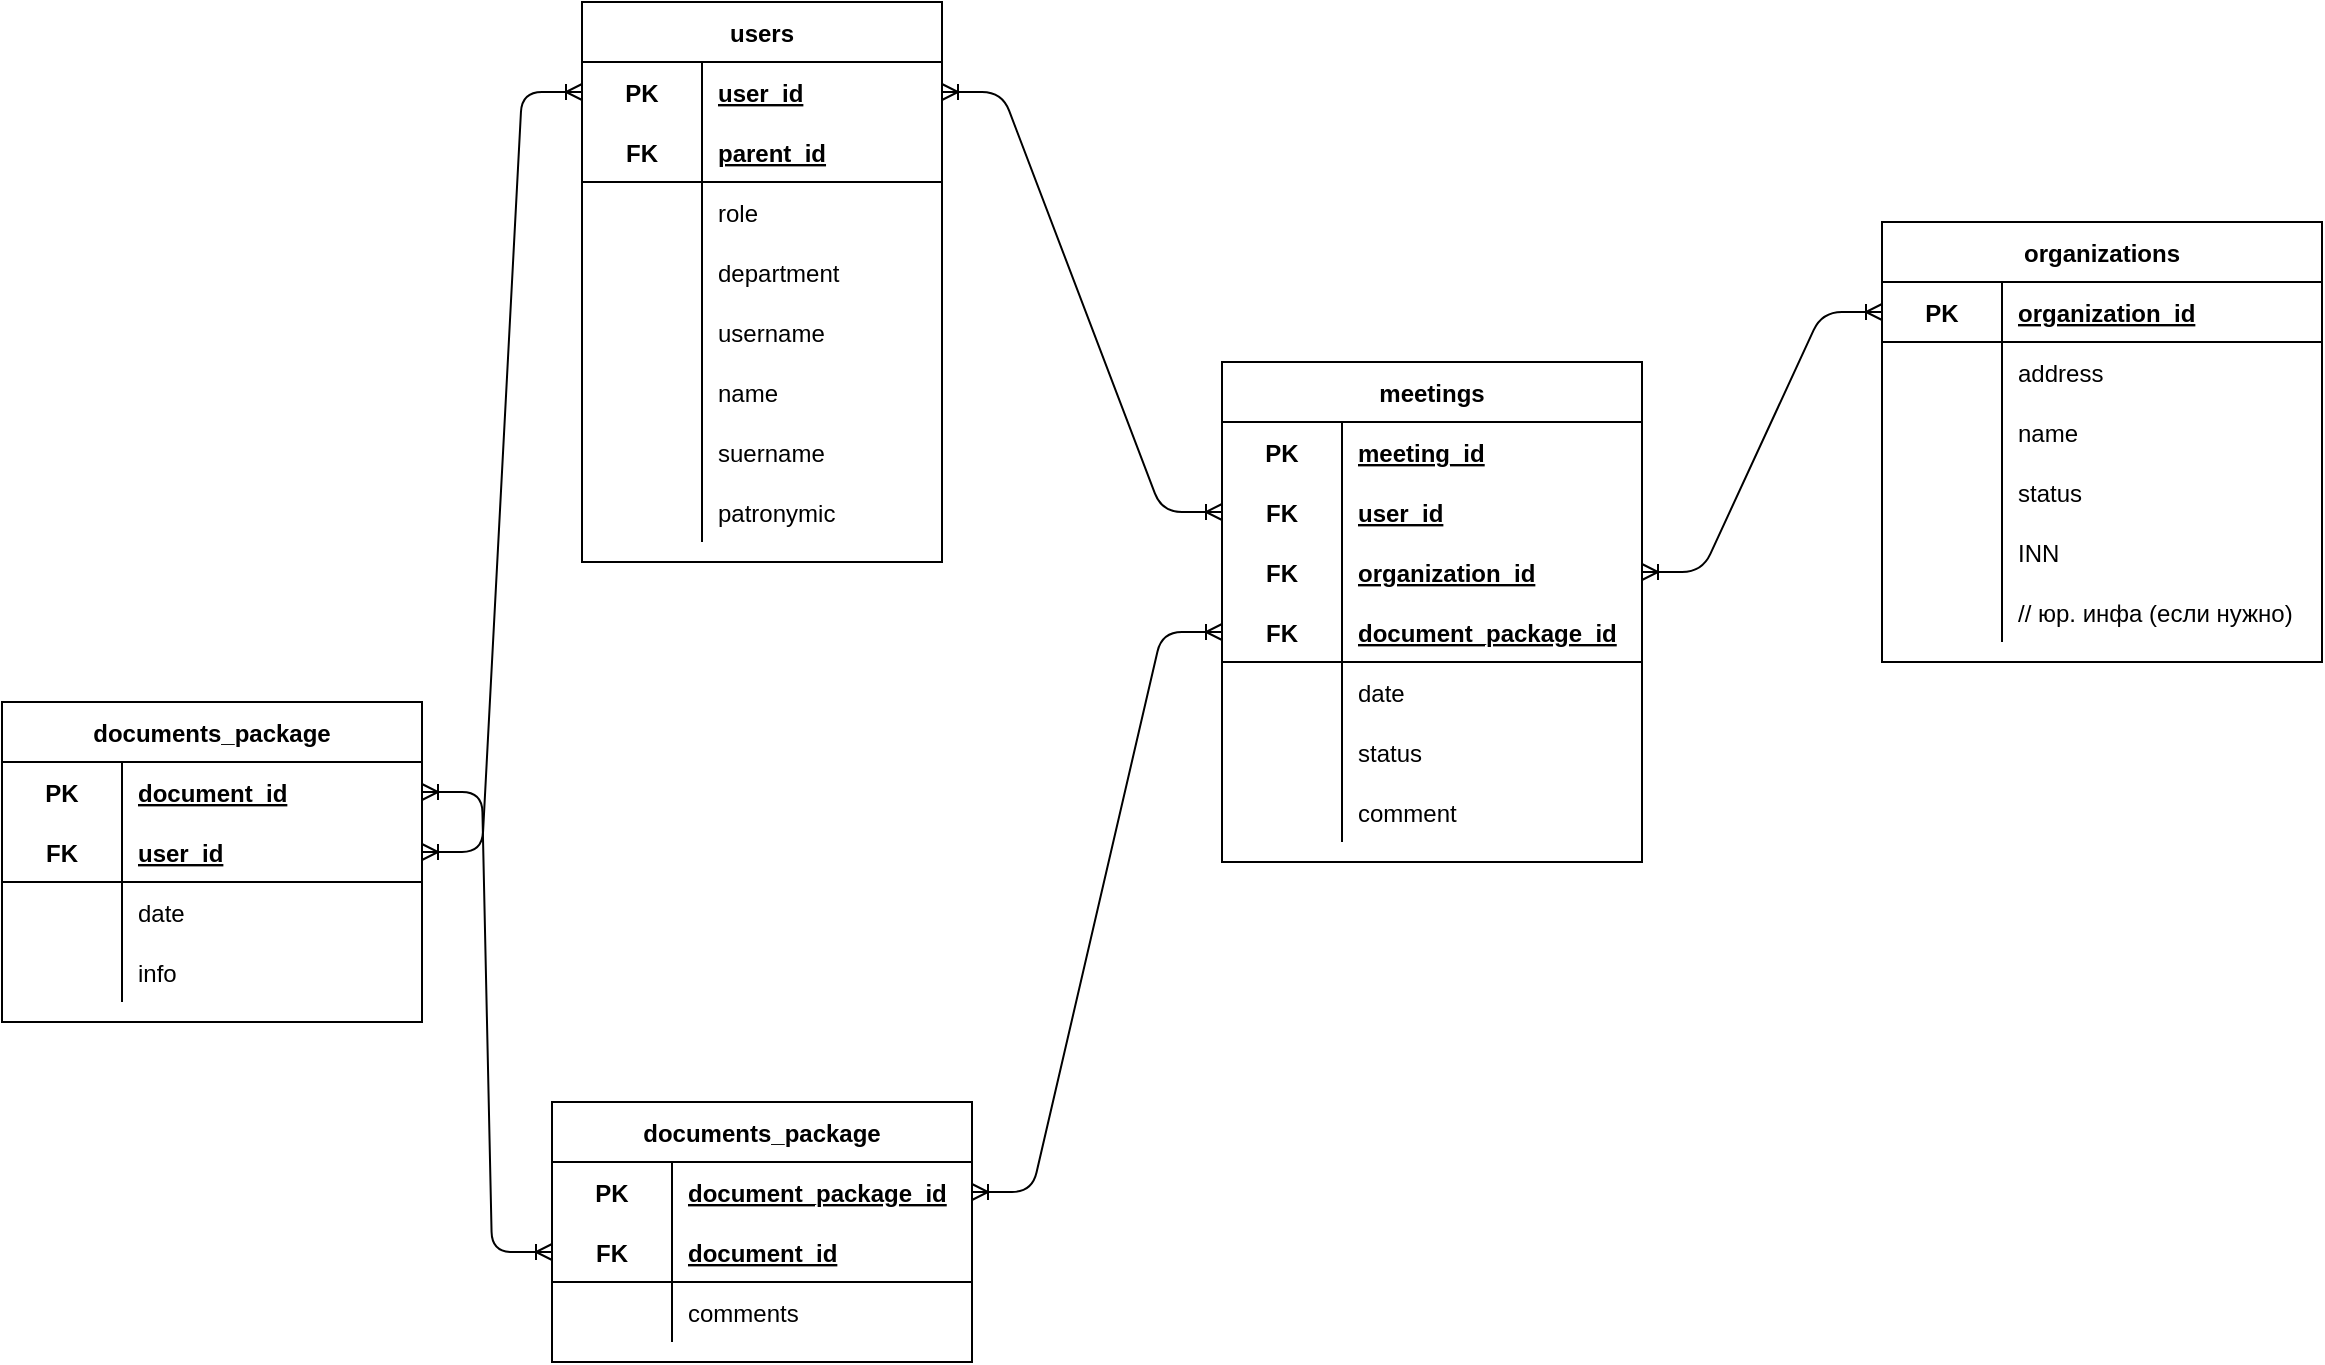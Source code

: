 <mxfile version="13.9.9" type="device"><diagram id="ElhakjllppXlkZCJbJTX" name="database"><mxGraphModel dx="1729" dy="1262" grid="1" gridSize="10" guides="1" tooltips="1" connect="1" arrows="1" fold="1" page="0" pageScale="1" pageWidth="827" pageHeight="1169" math="0" shadow="0"><root><mxCell id="0"/><mxCell id="1" parent="0"/><mxCell id="yCAIWygXf06yg3r5KjNy-1" value="users" style="shape=table;startSize=30;container=1;collapsible=1;childLayout=tableLayout;fixedRows=1;rowLines=0;fontStyle=1;align=center;resizeLast=1;perimeterSpacing=0;strokeWidth=1;" vertex="1" parent="1"><mxGeometry x="-70" y="-60" width="180" height="280" as="geometry"/></mxCell><mxCell id="yCAIWygXf06yg3r5KjNy-2" value="" style="shape=partialRectangle;collapsible=0;dropTarget=0;pointerEvents=0;fillColor=none;top=0;left=0;bottom=0;right=0;points=[[0,0.5],[1,0.5]];portConstraint=eastwest;" vertex="1" parent="yCAIWygXf06yg3r5KjNy-1"><mxGeometry y="30" width="180" height="30" as="geometry"/></mxCell><mxCell id="yCAIWygXf06yg3r5KjNy-3" value="PK" style="shape=partialRectangle;connectable=0;fillColor=none;top=0;left=0;bottom=0;right=0;fontStyle=1;overflow=hidden;" vertex="1" parent="yCAIWygXf06yg3r5KjNy-2"><mxGeometry width="60" height="30" as="geometry"/></mxCell><mxCell id="yCAIWygXf06yg3r5KjNy-4" value="user_id" style="shape=partialRectangle;connectable=0;fillColor=none;top=0;left=0;bottom=0;right=0;align=left;spacingLeft=6;fontStyle=5;overflow=hidden;" vertex="1" parent="yCAIWygXf06yg3r5KjNy-2"><mxGeometry x="60" width="120" height="30" as="geometry"/></mxCell><mxCell id="yCAIWygXf06yg3r5KjNy-123" value="" style="shape=partialRectangle;collapsible=0;dropTarget=0;pointerEvents=0;fillColor=none;top=0;left=0;bottom=0;right=0;points=[[0,0.5],[1,0.5]];portConstraint=eastwest;" vertex="1" parent="yCAIWygXf06yg3r5KjNy-1"><mxGeometry y="60" width="180" height="30" as="geometry"/></mxCell><mxCell id="yCAIWygXf06yg3r5KjNy-124" value="FK" style="shape=partialRectangle;connectable=0;fillColor=none;top=0;left=0;bottom=0;right=0;fontStyle=1;overflow=hidden;" vertex="1" parent="yCAIWygXf06yg3r5KjNy-123"><mxGeometry width="60" height="30" as="geometry"/></mxCell><mxCell id="yCAIWygXf06yg3r5KjNy-125" value="parent_id" style="shape=partialRectangle;connectable=0;fillColor=none;top=0;left=0;bottom=0;right=0;align=left;spacingLeft=6;fontStyle=5;overflow=hidden;" vertex="1" parent="yCAIWygXf06yg3r5KjNy-123"><mxGeometry x="60" width="120" height="30" as="geometry"/></mxCell><mxCell id="yCAIWygXf06yg3r5KjNy-8" value="" style="shape=partialRectangle;collapsible=0;dropTarget=0;pointerEvents=0;fillColor=none;top=1;left=0;bottom=0;right=0;points=[[0,0.5],[1,0.5]];portConstraint=eastwest;strokeWidth=1;" vertex="1" parent="yCAIWygXf06yg3r5KjNy-1"><mxGeometry y="90" width="180" height="30" as="geometry"/></mxCell><mxCell id="yCAIWygXf06yg3r5KjNy-9" value="" style="shape=partialRectangle;connectable=0;fillColor=none;top=0;left=0;bottom=0;right=0;editable=1;overflow=hidden;" vertex="1" parent="yCAIWygXf06yg3r5KjNy-8"><mxGeometry width="60" height="30" as="geometry"/></mxCell><mxCell id="yCAIWygXf06yg3r5KjNy-10" value="role" style="shape=partialRectangle;connectable=0;fillColor=none;top=0;left=0;bottom=0;right=0;align=left;spacingLeft=6;overflow=hidden;" vertex="1" parent="yCAIWygXf06yg3r5KjNy-8"><mxGeometry x="60" width="120" height="30" as="geometry"/></mxCell><mxCell id="yCAIWygXf06yg3r5KjNy-129" value="" style="shape=partialRectangle;collapsible=0;dropTarget=0;pointerEvents=0;fillColor=none;top=0;left=0;bottom=0;right=0;points=[[0,0.5],[1,0.5]];portConstraint=eastwest;strokeWidth=1;" vertex="1" parent="yCAIWygXf06yg3r5KjNy-1"><mxGeometry y="120" width="180" height="30" as="geometry"/></mxCell><mxCell id="yCAIWygXf06yg3r5KjNy-130" value="" style="shape=partialRectangle;connectable=0;fillColor=none;top=0;left=0;bottom=0;right=0;editable=1;overflow=hidden;" vertex="1" parent="yCAIWygXf06yg3r5KjNy-129"><mxGeometry width="60" height="30" as="geometry"/></mxCell><mxCell id="yCAIWygXf06yg3r5KjNy-131" value="department" style="shape=partialRectangle;connectable=0;fillColor=none;top=0;left=0;bottom=0;right=0;align=left;spacingLeft=6;overflow=hidden;" vertex="1" parent="yCAIWygXf06yg3r5KjNy-129"><mxGeometry x="60" width="120" height="30" as="geometry"/></mxCell><mxCell id="yCAIWygXf06yg3r5KjNy-132" value="" style="shape=partialRectangle;collapsible=0;dropTarget=0;pointerEvents=0;fillColor=none;top=0;left=0;bottom=0;right=0;points=[[0,0.5],[1,0.5]];portConstraint=eastwest;strokeWidth=1;" vertex="1" parent="yCAIWygXf06yg3r5KjNy-1"><mxGeometry y="150" width="180" height="30" as="geometry"/></mxCell><mxCell id="yCAIWygXf06yg3r5KjNy-133" value="" style="shape=partialRectangle;connectable=0;fillColor=none;top=0;left=0;bottom=0;right=0;editable=1;overflow=hidden;" vertex="1" parent="yCAIWygXf06yg3r5KjNy-132"><mxGeometry width="60" height="30" as="geometry"/></mxCell><mxCell id="yCAIWygXf06yg3r5KjNy-134" value="username" style="shape=partialRectangle;connectable=0;fillColor=none;top=0;left=0;bottom=0;right=0;align=left;spacingLeft=6;overflow=hidden;" vertex="1" parent="yCAIWygXf06yg3r5KjNy-132"><mxGeometry x="60" width="120" height="30" as="geometry"/></mxCell><mxCell id="yCAIWygXf06yg3r5KjNy-11" value="" style="shape=partialRectangle;collapsible=0;dropTarget=0;pointerEvents=0;fillColor=none;top=0;left=0;bottom=0;right=0;points=[[0,0.5],[1,0.5]];portConstraint=eastwest;" vertex="1" parent="yCAIWygXf06yg3r5KjNy-1"><mxGeometry y="180" width="180" height="30" as="geometry"/></mxCell><mxCell id="yCAIWygXf06yg3r5KjNy-12" value="" style="shape=partialRectangle;connectable=0;fillColor=none;top=0;left=0;bottom=0;right=0;editable=1;overflow=hidden;" vertex="1" parent="yCAIWygXf06yg3r5KjNy-11"><mxGeometry width="60" height="30" as="geometry"/></mxCell><mxCell id="yCAIWygXf06yg3r5KjNy-13" value="name" style="shape=partialRectangle;connectable=0;fillColor=none;top=0;left=0;bottom=0;right=0;align=left;spacingLeft=6;overflow=hidden;" vertex="1" parent="yCAIWygXf06yg3r5KjNy-11"><mxGeometry x="60" width="120" height="30" as="geometry"/></mxCell><mxCell id="yCAIWygXf06yg3r5KjNy-14" value="" style="shape=partialRectangle;collapsible=0;dropTarget=0;pointerEvents=0;fillColor=none;top=0;left=0;bottom=0;right=0;points=[[0,0.5],[1,0.5]];portConstraint=eastwest;" vertex="1" parent="yCAIWygXf06yg3r5KjNy-1"><mxGeometry y="210" width="180" height="30" as="geometry"/></mxCell><mxCell id="yCAIWygXf06yg3r5KjNy-15" value="" style="shape=partialRectangle;connectable=0;fillColor=none;top=0;left=0;bottom=0;right=0;editable=1;overflow=hidden;" vertex="1" parent="yCAIWygXf06yg3r5KjNy-14"><mxGeometry width="60" height="30" as="geometry"/></mxCell><mxCell id="yCAIWygXf06yg3r5KjNy-16" value="suername" style="shape=partialRectangle;connectable=0;fillColor=none;top=0;left=0;bottom=0;right=0;align=left;spacingLeft=6;overflow=hidden;" vertex="1" parent="yCAIWygXf06yg3r5KjNy-14"><mxGeometry x="60" width="120" height="30" as="geometry"/></mxCell><mxCell id="yCAIWygXf06yg3r5KjNy-17" value="" style="shape=partialRectangle;collapsible=0;dropTarget=0;pointerEvents=0;fillColor=none;top=0;left=0;bottom=0;right=0;points=[[0,0.5],[1,0.5]];portConstraint=eastwest;" vertex="1" parent="yCAIWygXf06yg3r5KjNy-1"><mxGeometry y="240" width="180" height="30" as="geometry"/></mxCell><mxCell id="yCAIWygXf06yg3r5KjNy-18" value="" style="shape=partialRectangle;connectable=0;fillColor=none;top=0;left=0;bottom=0;right=0;editable=1;overflow=hidden;" vertex="1" parent="yCAIWygXf06yg3r5KjNy-17"><mxGeometry width="60" height="30" as="geometry"/></mxCell><mxCell id="yCAIWygXf06yg3r5KjNy-19" value="patronymic" style="shape=partialRectangle;connectable=0;fillColor=none;top=0;left=0;bottom=0;right=0;align=left;spacingLeft=6;overflow=hidden;" vertex="1" parent="yCAIWygXf06yg3r5KjNy-17"><mxGeometry x="60" width="120" height="30" as="geometry"/></mxCell><mxCell id="yCAIWygXf06yg3r5KjNy-20" value="meetings" style="shape=table;startSize=30;container=1;collapsible=1;childLayout=tableLayout;fixedRows=1;rowLines=0;fontStyle=1;align=center;resizeLast=1;" vertex="1" parent="1"><mxGeometry x="250" y="120" width="210" height="250" as="geometry"/></mxCell><mxCell id="yCAIWygXf06yg3r5KjNy-21" value="" style="shape=partialRectangle;collapsible=0;dropTarget=0;pointerEvents=0;fillColor=none;top=0;left=0;bottom=0;right=0;points=[[0,0.5],[1,0.5]];portConstraint=eastwest;" vertex="1" parent="yCAIWygXf06yg3r5KjNy-20"><mxGeometry y="30" width="210" height="30" as="geometry"/></mxCell><mxCell id="yCAIWygXf06yg3r5KjNy-22" value="PK" style="shape=partialRectangle;connectable=0;fillColor=none;top=0;left=0;bottom=0;right=0;fontStyle=1;overflow=hidden;" vertex="1" parent="yCAIWygXf06yg3r5KjNy-21"><mxGeometry width="60" height="30" as="geometry"/></mxCell><mxCell id="yCAIWygXf06yg3r5KjNy-23" value="meeting_id" style="shape=partialRectangle;connectable=0;fillColor=none;top=0;left=0;bottom=0;right=0;align=left;spacingLeft=6;fontStyle=5;overflow=hidden;" vertex="1" parent="yCAIWygXf06yg3r5KjNy-21"><mxGeometry x="60" width="150" height="30" as="geometry"/></mxCell><mxCell id="yCAIWygXf06yg3r5KjNy-39" value="" style="shape=partialRectangle;collapsible=0;dropTarget=0;pointerEvents=0;fillColor=none;top=0;left=0;bottom=0;right=0;points=[[0,0.5],[1,0.5]];portConstraint=eastwest;" vertex="1" parent="yCAIWygXf06yg3r5KjNy-20"><mxGeometry y="60" width="210" height="30" as="geometry"/></mxCell><mxCell id="yCAIWygXf06yg3r5KjNy-40" value="FK" style="shape=partialRectangle;connectable=0;fillColor=none;top=0;left=0;bottom=0;right=0;fontStyle=1;overflow=hidden;" vertex="1" parent="yCAIWygXf06yg3r5KjNy-39"><mxGeometry width="60" height="30" as="geometry"/></mxCell><mxCell id="yCAIWygXf06yg3r5KjNy-41" value="user_id" style="shape=partialRectangle;connectable=0;fillColor=none;top=0;left=0;bottom=0;right=0;align=left;spacingLeft=6;fontStyle=5;overflow=hidden;" vertex="1" parent="yCAIWygXf06yg3r5KjNy-39"><mxGeometry x="60" width="150" height="30" as="geometry"/></mxCell><mxCell id="yCAIWygXf06yg3r5KjNy-45" value="" style="shape=partialRectangle;collapsible=0;dropTarget=0;pointerEvents=0;fillColor=none;top=0;left=0;bottom=0;right=0;points=[[0,0.5],[1,0.5]];portConstraint=eastwest;" vertex="1" parent="yCAIWygXf06yg3r5KjNy-20"><mxGeometry y="90" width="210" height="30" as="geometry"/></mxCell><mxCell id="yCAIWygXf06yg3r5KjNy-46" value="FK" style="shape=partialRectangle;connectable=0;fillColor=none;top=0;left=0;bottom=0;right=0;fontStyle=1;overflow=hidden;" vertex="1" parent="yCAIWygXf06yg3r5KjNy-45"><mxGeometry width="60" height="30" as="geometry"/></mxCell><mxCell id="yCAIWygXf06yg3r5KjNy-47" value="organization_id" style="shape=partialRectangle;connectable=0;fillColor=none;top=0;left=0;bottom=0;right=0;align=left;spacingLeft=6;fontStyle=5;overflow=hidden;" vertex="1" parent="yCAIWygXf06yg3r5KjNy-45"><mxGeometry x="60" width="150" height="30" as="geometry"/></mxCell><mxCell id="yCAIWygXf06yg3r5KjNy-24" value="" style="shape=partialRectangle;collapsible=0;dropTarget=0;pointerEvents=0;fillColor=none;top=0;left=0;bottom=1;right=0;points=[[0,0.5],[1,0.5]];portConstraint=eastwest;" vertex="1" parent="yCAIWygXf06yg3r5KjNy-20"><mxGeometry y="120" width="210" height="30" as="geometry"/></mxCell><mxCell id="yCAIWygXf06yg3r5KjNy-25" value="FK" style="shape=partialRectangle;connectable=0;fillColor=none;top=0;left=0;bottom=0;right=0;fontStyle=1;overflow=hidden;" vertex="1" parent="yCAIWygXf06yg3r5KjNy-24"><mxGeometry width="60" height="30" as="geometry"/></mxCell><mxCell id="yCAIWygXf06yg3r5KjNy-26" value="document_package_id" style="shape=partialRectangle;connectable=0;fillColor=none;top=0;left=0;bottom=0;right=0;align=left;spacingLeft=6;fontStyle=5;overflow=hidden;" vertex="1" parent="yCAIWygXf06yg3r5KjNy-24"><mxGeometry x="60" width="150" height="30" as="geometry"/></mxCell><mxCell id="yCAIWygXf06yg3r5KjNy-27" value="" style="shape=partialRectangle;collapsible=0;dropTarget=0;pointerEvents=0;fillColor=none;top=0;left=0;bottom=0;right=0;points=[[0,0.5],[1,0.5]];portConstraint=eastwest;" vertex="1" parent="yCAIWygXf06yg3r5KjNy-20"><mxGeometry y="150" width="210" height="30" as="geometry"/></mxCell><mxCell id="yCAIWygXf06yg3r5KjNy-28" value="" style="shape=partialRectangle;connectable=0;fillColor=none;top=0;left=0;bottom=0;right=0;editable=1;overflow=hidden;" vertex="1" parent="yCAIWygXf06yg3r5KjNy-27"><mxGeometry width="60" height="30" as="geometry"/></mxCell><mxCell id="yCAIWygXf06yg3r5KjNy-29" value="date" style="shape=partialRectangle;connectable=0;fillColor=none;top=0;left=0;bottom=0;right=0;align=left;spacingLeft=6;overflow=hidden;" vertex="1" parent="yCAIWygXf06yg3r5KjNy-27"><mxGeometry x="60" width="150" height="30" as="geometry"/></mxCell><mxCell id="yCAIWygXf06yg3r5KjNy-30" value="" style="shape=partialRectangle;collapsible=0;dropTarget=0;pointerEvents=0;fillColor=none;top=0;left=0;bottom=0;right=0;points=[[0,0.5],[1,0.5]];portConstraint=eastwest;" vertex="1" parent="yCAIWygXf06yg3r5KjNy-20"><mxGeometry y="180" width="210" height="30" as="geometry"/></mxCell><mxCell id="yCAIWygXf06yg3r5KjNy-31" value="" style="shape=partialRectangle;connectable=0;fillColor=none;top=0;left=0;bottom=0;right=0;editable=1;overflow=hidden;" vertex="1" parent="yCAIWygXf06yg3r5KjNy-30"><mxGeometry width="60" height="30" as="geometry"/></mxCell><mxCell id="yCAIWygXf06yg3r5KjNy-32" value="status" style="shape=partialRectangle;connectable=0;fillColor=none;top=0;left=0;bottom=0;right=0;align=left;spacingLeft=6;overflow=hidden;" vertex="1" parent="yCAIWygXf06yg3r5KjNy-30"><mxGeometry x="60" width="150" height="30" as="geometry"/></mxCell><mxCell id="yCAIWygXf06yg3r5KjNy-33" value="" style="shape=partialRectangle;collapsible=0;dropTarget=0;pointerEvents=0;fillColor=none;top=0;left=0;bottom=0;right=0;points=[[0,0.5],[1,0.5]];portConstraint=eastwest;" vertex="1" parent="yCAIWygXf06yg3r5KjNy-20"><mxGeometry y="210" width="210" height="30" as="geometry"/></mxCell><mxCell id="yCAIWygXf06yg3r5KjNy-34" value="" style="shape=partialRectangle;connectable=0;fillColor=none;top=0;left=0;bottom=0;right=0;editable=1;overflow=hidden;" vertex="1" parent="yCAIWygXf06yg3r5KjNy-33"><mxGeometry width="60" height="30" as="geometry"/></mxCell><mxCell id="yCAIWygXf06yg3r5KjNy-35" value="comment" style="shape=partialRectangle;connectable=0;fillColor=none;top=0;left=0;bottom=0;right=0;align=left;spacingLeft=6;overflow=hidden;" vertex="1" parent="yCAIWygXf06yg3r5KjNy-33"><mxGeometry x="60" width="150" height="30" as="geometry"/></mxCell><mxCell id="yCAIWygXf06yg3r5KjNy-51" value="organizations" style="shape=table;startSize=30;container=1;collapsible=1;childLayout=tableLayout;fixedRows=1;rowLines=0;fontStyle=1;align=center;resizeLast=1;" vertex="1" parent="1"><mxGeometry x="580" y="50" width="220" height="220" as="geometry"/></mxCell><mxCell id="yCAIWygXf06yg3r5KjNy-55" value="" style="shape=partialRectangle;collapsible=0;dropTarget=0;pointerEvents=0;fillColor=none;top=0;left=0;bottom=1;right=0;points=[[0,0.5],[1,0.5]];portConstraint=eastwest;" vertex="1" parent="yCAIWygXf06yg3r5KjNy-51"><mxGeometry y="30" width="220" height="30" as="geometry"/></mxCell><mxCell id="yCAIWygXf06yg3r5KjNy-56" value="PK" style="shape=partialRectangle;connectable=0;fillColor=none;top=0;left=0;bottom=0;right=0;fontStyle=1;overflow=hidden;" vertex="1" parent="yCAIWygXf06yg3r5KjNy-55"><mxGeometry width="60" height="30" as="geometry"/></mxCell><mxCell id="yCAIWygXf06yg3r5KjNy-57" value="organization_id" style="shape=partialRectangle;connectable=0;fillColor=none;top=0;left=0;bottom=0;right=0;align=left;spacingLeft=6;fontStyle=5;overflow=hidden;" vertex="1" parent="yCAIWygXf06yg3r5KjNy-55"><mxGeometry x="60" width="160" height="30" as="geometry"/></mxCell><mxCell id="yCAIWygXf06yg3r5KjNy-58" value="" style="shape=partialRectangle;collapsible=0;dropTarget=0;pointerEvents=0;fillColor=none;top=0;left=0;bottom=0;right=0;points=[[0,0.5],[1,0.5]];portConstraint=eastwest;" vertex="1" parent="yCAIWygXf06yg3r5KjNy-51"><mxGeometry y="60" width="220" height="30" as="geometry"/></mxCell><mxCell id="yCAIWygXf06yg3r5KjNy-59" value="" style="shape=partialRectangle;connectable=0;fillColor=none;top=0;left=0;bottom=0;right=0;editable=1;overflow=hidden;" vertex="1" parent="yCAIWygXf06yg3r5KjNy-58"><mxGeometry width="60" height="30" as="geometry"/></mxCell><mxCell id="yCAIWygXf06yg3r5KjNy-60" value="address" style="shape=partialRectangle;connectable=0;fillColor=none;top=0;left=0;bottom=0;right=0;align=left;spacingLeft=6;overflow=hidden;" vertex="1" parent="yCAIWygXf06yg3r5KjNy-58"><mxGeometry x="60" width="160" height="30" as="geometry"/></mxCell><mxCell id="yCAIWygXf06yg3r5KjNy-61" value="" style="shape=partialRectangle;collapsible=0;dropTarget=0;pointerEvents=0;fillColor=none;top=0;left=0;bottom=0;right=0;points=[[0,0.5],[1,0.5]];portConstraint=eastwest;" vertex="1" parent="yCAIWygXf06yg3r5KjNy-51"><mxGeometry y="90" width="220" height="30" as="geometry"/></mxCell><mxCell id="yCAIWygXf06yg3r5KjNy-62" value="" style="shape=partialRectangle;connectable=0;fillColor=none;top=0;left=0;bottom=0;right=0;editable=1;overflow=hidden;" vertex="1" parent="yCAIWygXf06yg3r5KjNy-61"><mxGeometry width="60" height="30" as="geometry"/></mxCell><mxCell id="yCAIWygXf06yg3r5KjNy-63" value="name" style="shape=partialRectangle;connectable=0;fillColor=none;top=0;left=0;bottom=0;right=0;align=left;spacingLeft=6;overflow=hidden;" vertex="1" parent="yCAIWygXf06yg3r5KjNy-61"><mxGeometry x="60" width="160" height="30" as="geometry"/></mxCell><mxCell id="yCAIWygXf06yg3r5KjNy-64" value="" style="shape=partialRectangle;collapsible=0;dropTarget=0;pointerEvents=0;fillColor=none;top=0;left=0;bottom=0;right=0;points=[[0,0.5],[1,0.5]];portConstraint=eastwest;" vertex="1" parent="yCAIWygXf06yg3r5KjNy-51"><mxGeometry y="120" width="220" height="30" as="geometry"/></mxCell><mxCell id="yCAIWygXf06yg3r5KjNy-65" value="" style="shape=partialRectangle;connectable=0;fillColor=none;top=0;left=0;bottom=0;right=0;editable=1;overflow=hidden;" vertex="1" parent="yCAIWygXf06yg3r5KjNy-64"><mxGeometry width="60" height="30" as="geometry"/></mxCell><mxCell id="yCAIWygXf06yg3r5KjNy-66" value="status" style="shape=partialRectangle;connectable=0;fillColor=none;top=0;left=0;bottom=0;right=0;align=left;spacingLeft=6;overflow=hidden;" vertex="1" parent="yCAIWygXf06yg3r5KjNy-64"><mxGeometry x="60" width="160" height="30" as="geometry"/></mxCell><mxCell id="yCAIWygXf06yg3r5KjNy-73" value="" style="shape=partialRectangle;collapsible=0;dropTarget=0;pointerEvents=0;fillColor=none;top=0;left=0;bottom=0;right=0;points=[[0,0.5],[1,0.5]];portConstraint=eastwest;" vertex="1" parent="yCAIWygXf06yg3r5KjNy-51"><mxGeometry y="150" width="220" height="30" as="geometry"/></mxCell><mxCell id="yCAIWygXf06yg3r5KjNy-74" value="" style="shape=partialRectangle;connectable=0;fillColor=none;top=0;left=0;bottom=0;right=0;editable=1;overflow=hidden;" vertex="1" parent="yCAIWygXf06yg3r5KjNy-73"><mxGeometry width="60" height="30" as="geometry"/></mxCell><mxCell id="yCAIWygXf06yg3r5KjNy-75" value="INN" style="shape=partialRectangle;connectable=0;fillColor=none;top=0;left=0;bottom=0;right=0;align=left;spacingLeft=6;overflow=hidden;" vertex="1" parent="yCAIWygXf06yg3r5KjNy-73"><mxGeometry x="60" width="160" height="30" as="geometry"/></mxCell><mxCell id="yCAIWygXf06yg3r5KjNy-76" value="" style="shape=partialRectangle;collapsible=0;dropTarget=0;pointerEvents=0;fillColor=none;top=0;left=0;bottom=0;right=0;points=[[0,0.5],[1,0.5]];portConstraint=eastwest;" vertex="1" parent="yCAIWygXf06yg3r5KjNy-51"><mxGeometry y="180" width="220" height="30" as="geometry"/></mxCell><mxCell id="yCAIWygXf06yg3r5KjNy-77" value="" style="shape=partialRectangle;connectable=0;fillColor=none;top=0;left=0;bottom=0;right=0;editable=1;overflow=hidden;" vertex="1" parent="yCAIWygXf06yg3r5KjNy-76"><mxGeometry width="60" height="30" as="geometry"/></mxCell><mxCell id="yCAIWygXf06yg3r5KjNy-78" value="// юр. инфа (если нужно)" style="shape=partialRectangle;connectable=0;fillColor=none;top=0;left=0;bottom=0;right=0;align=left;spacingLeft=6;overflow=hidden;" vertex="1" parent="yCAIWygXf06yg3r5KjNy-76"><mxGeometry x="60" width="160" height="30" as="geometry"/></mxCell><mxCell id="yCAIWygXf06yg3r5KjNy-79" value="documents_package" style="shape=table;startSize=30;container=1;collapsible=1;childLayout=tableLayout;fixedRows=1;rowLines=0;fontStyle=1;align=center;resizeLast=1;" vertex="1" parent="1"><mxGeometry x="-85" y="490" width="210" height="130" as="geometry"/></mxCell><mxCell id="yCAIWygXf06yg3r5KjNy-80" value="" style="shape=partialRectangle;collapsible=0;dropTarget=0;pointerEvents=0;fillColor=none;top=0;left=0;bottom=0;right=0;points=[[0,0.5],[1,0.5]];portConstraint=eastwest;" vertex="1" parent="yCAIWygXf06yg3r5KjNy-79"><mxGeometry y="30" width="210" height="30" as="geometry"/></mxCell><mxCell id="yCAIWygXf06yg3r5KjNy-81" value="PK" style="shape=partialRectangle;connectable=0;fillColor=none;top=0;left=0;bottom=0;right=0;fontStyle=1;overflow=hidden;" vertex="1" parent="yCAIWygXf06yg3r5KjNy-80"><mxGeometry width="60" height="30" as="geometry"/></mxCell><mxCell id="yCAIWygXf06yg3r5KjNy-82" value="document_package_id" style="shape=partialRectangle;connectable=0;fillColor=none;top=0;left=0;bottom=0;right=0;align=left;spacingLeft=6;fontStyle=5;overflow=hidden;" vertex="1" parent="yCAIWygXf06yg3r5KjNy-80"><mxGeometry x="60" width="150" height="30" as="geometry"/></mxCell><mxCell id="yCAIWygXf06yg3r5KjNy-83" value="" style="shape=partialRectangle;collapsible=0;dropTarget=0;pointerEvents=0;fillColor=none;top=0;left=0;bottom=1;right=0;points=[[0,0.5],[1,0.5]];portConstraint=eastwest;" vertex="1" parent="yCAIWygXf06yg3r5KjNy-79"><mxGeometry y="60" width="210" height="30" as="geometry"/></mxCell><mxCell id="yCAIWygXf06yg3r5KjNy-84" value="FK" style="shape=partialRectangle;connectable=0;fillColor=none;top=0;left=0;bottom=0;right=0;fontStyle=1;overflow=hidden;" vertex="1" parent="yCAIWygXf06yg3r5KjNy-83"><mxGeometry width="60" height="30" as="geometry"/></mxCell><mxCell id="yCAIWygXf06yg3r5KjNy-85" value="document_id" style="shape=partialRectangle;connectable=0;fillColor=none;top=0;left=0;bottom=0;right=0;align=left;spacingLeft=6;fontStyle=5;overflow=hidden;" vertex="1" parent="yCAIWygXf06yg3r5KjNy-83"><mxGeometry x="60" width="150" height="30" as="geometry"/></mxCell><mxCell id="yCAIWygXf06yg3r5KjNy-86" value="" style="shape=partialRectangle;collapsible=0;dropTarget=0;pointerEvents=0;fillColor=none;top=0;left=0;bottom=0;right=0;points=[[0,0.5],[1,0.5]];portConstraint=eastwest;" vertex="1" parent="yCAIWygXf06yg3r5KjNy-79"><mxGeometry y="90" width="210" height="30" as="geometry"/></mxCell><mxCell id="yCAIWygXf06yg3r5KjNy-87" value="" style="shape=partialRectangle;connectable=0;fillColor=none;top=0;left=0;bottom=0;right=0;editable=1;overflow=hidden;" vertex="1" parent="yCAIWygXf06yg3r5KjNy-86"><mxGeometry width="60" height="30" as="geometry"/></mxCell><mxCell id="yCAIWygXf06yg3r5KjNy-88" value="comments" style="shape=partialRectangle;connectable=0;fillColor=none;top=0;left=0;bottom=0;right=0;align=left;spacingLeft=6;overflow=hidden;" vertex="1" parent="yCAIWygXf06yg3r5KjNy-86"><mxGeometry x="60" width="150" height="30" as="geometry"/></mxCell><mxCell id="yCAIWygXf06yg3r5KjNy-101" value="documents_package" style="shape=table;startSize=30;container=1;collapsible=1;childLayout=tableLayout;fixedRows=1;rowLines=0;fontStyle=1;align=center;resizeLast=1;" vertex="1" parent="1"><mxGeometry x="-360" y="290" width="210" height="160" as="geometry"/></mxCell><mxCell id="yCAIWygXf06yg3r5KjNy-105" value="" style="shape=partialRectangle;collapsible=0;dropTarget=0;pointerEvents=0;fillColor=none;top=0;left=0;bottom=1;right=0;points=[[0,0.5],[1,0.5]];portConstraint=eastwest;spacing=0;strokeColor=none;" vertex="1" parent="yCAIWygXf06yg3r5KjNy-101"><mxGeometry y="30" width="210" height="30" as="geometry"/></mxCell><mxCell id="yCAIWygXf06yg3r5KjNy-106" value="PK" style="shape=partialRectangle;connectable=0;fillColor=none;top=0;left=0;bottom=0;right=0;fontStyle=1;overflow=hidden;" vertex="1" parent="yCAIWygXf06yg3r5KjNy-105"><mxGeometry width="60" height="30" as="geometry"/></mxCell><mxCell id="yCAIWygXf06yg3r5KjNy-107" value="document_id" style="shape=partialRectangle;connectable=0;fillColor=none;top=0;left=0;bottom=0;right=0;align=left;spacingLeft=6;fontStyle=5;overflow=hidden;" vertex="1" parent="yCAIWygXf06yg3r5KjNy-105"><mxGeometry x="60" width="150" height="30" as="geometry"/></mxCell><mxCell id="yCAIWygXf06yg3r5KjNy-119" value="" style="shape=partialRectangle;collapsible=0;dropTarget=0;pointerEvents=0;fillColor=none;top=0;left=0;bottom=1;right=0;points=[[0,0.5],[1,0.5]];portConstraint=eastwest;" vertex="1" parent="yCAIWygXf06yg3r5KjNy-101"><mxGeometry y="60" width="210" height="30" as="geometry"/></mxCell><mxCell id="yCAIWygXf06yg3r5KjNy-120" value="FK" style="shape=partialRectangle;connectable=0;fillColor=none;top=0;left=0;bottom=0;right=0;fontStyle=1;overflow=hidden;" vertex="1" parent="yCAIWygXf06yg3r5KjNy-119"><mxGeometry width="60" height="30" as="geometry"/></mxCell><mxCell id="yCAIWygXf06yg3r5KjNy-121" value="user_id" style="shape=partialRectangle;connectable=0;fillColor=none;top=0;left=0;bottom=0;right=0;align=left;spacingLeft=6;fontStyle=5;overflow=hidden;" vertex="1" parent="yCAIWygXf06yg3r5KjNy-119"><mxGeometry x="60" width="150" height="30" as="geometry"/></mxCell><mxCell id="yCAIWygXf06yg3r5KjNy-108" value="" style="shape=partialRectangle;collapsible=0;dropTarget=0;pointerEvents=0;fillColor=none;top=0;left=0;bottom=0;right=0;points=[[0,0.5],[1,0.5]];portConstraint=eastwest;" vertex="1" parent="yCAIWygXf06yg3r5KjNy-101"><mxGeometry y="90" width="210" height="30" as="geometry"/></mxCell><mxCell id="yCAIWygXf06yg3r5KjNy-109" value="" style="shape=partialRectangle;connectable=0;fillColor=none;top=0;left=0;bottom=0;right=0;editable=1;overflow=hidden;" vertex="1" parent="yCAIWygXf06yg3r5KjNy-108"><mxGeometry width="60" height="30" as="geometry"/></mxCell><mxCell id="yCAIWygXf06yg3r5KjNy-110" value="date" style="shape=partialRectangle;connectable=0;fillColor=none;top=0;left=0;bottom=0;right=0;align=left;spacingLeft=6;overflow=hidden;" vertex="1" parent="yCAIWygXf06yg3r5KjNy-108"><mxGeometry x="60" width="150" height="30" as="geometry"/></mxCell><mxCell id="yCAIWygXf06yg3r5KjNy-111" value="" style="shape=partialRectangle;collapsible=0;dropTarget=0;pointerEvents=0;fillColor=none;top=0;left=0;bottom=0;right=0;points=[[0,0.5],[1,0.5]];portConstraint=eastwest;" vertex="1" parent="yCAIWygXf06yg3r5KjNy-101"><mxGeometry y="120" width="210" height="30" as="geometry"/></mxCell><mxCell id="yCAIWygXf06yg3r5KjNy-112" value="" style="shape=partialRectangle;connectable=0;fillColor=none;top=0;left=0;bottom=0;right=0;editable=1;overflow=hidden;" vertex="1" parent="yCAIWygXf06yg3r5KjNy-111"><mxGeometry width="60" height="30" as="geometry"/></mxCell><mxCell id="yCAIWygXf06yg3r5KjNy-113" value="info" style="shape=partialRectangle;connectable=0;fillColor=none;top=0;left=0;bottom=0;right=0;align=left;spacingLeft=6;overflow=hidden;" vertex="1" parent="yCAIWygXf06yg3r5KjNy-111"><mxGeometry x="60" width="150" height="30" as="geometry"/></mxCell><mxCell id="yCAIWygXf06yg3r5KjNy-114" value="" style="edgeStyle=entityRelationEdgeStyle;fontSize=12;html=1;endArrow=ERoneToMany;startArrow=ERoneToMany;" edge="1" parent="1" source="yCAIWygXf06yg3r5KjNy-83" target="yCAIWygXf06yg3r5KjNy-105"><mxGeometry width="100" height="100" relative="1" as="geometry"><mxPoint x="380" y="730" as="sourcePoint"/><mxPoint x="480" y="630" as="targetPoint"/></mxGeometry></mxCell><mxCell id="yCAIWygXf06yg3r5KjNy-115" value="" style="edgeStyle=entityRelationEdgeStyle;fontSize=12;html=1;endArrow=ERoneToMany;startArrow=ERoneToMany;" edge="1" parent="1" source="yCAIWygXf06yg3r5KjNy-24" target="yCAIWygXf06yg3r5KjNy-80"><mxGeometry width="100" height="100" relative="1" as="geometry"><mxPoint x="380" y="370" as="sourcePoint"/><mxPoint x="550" y="420" as="targetPoint"/></mxGeometry></mxCell><mxCell id="yCAIWygXf06yg3r5KjNy-117" value="" style="edgeStyle=entityRelationEdgeStyle;fontSize=12;html=1;endArrow=ERoneToMany;startArrow=ERoneToMany;" edge="1" parent="1" source="yCAIWygXf06yg3r5KjNy-45" target="yCAIWygXf06yg3r5KjNy-55"><mxGeometry width="100" height="100" relative="1" as="geometry"><mxPoint x="490" y="290" as="sourcePoint"/><mxPoint x="600" y="580" as="targetPoint"/></mxGeometry></mxCell><mxCell id="yCAIWygXf06yg3r5KjNy-118" value="" style="edgeStyle=entityRelationEdgeStyle;fontSize=12;html=1;endArrow=ERoneToMany;startArrow=ERoneToMany;" edge="1" parent="1" source="yCAIWygXf06yg3r5KjNy-2" target="yCAIWygXf06yg3r5KjNy-39"><mxGeometry width="100" height="100" relative="1" as="geometry"><mxPoint x="280" y="100" as="sourcePoint"/><mxPoint x="410" y="-90" as="targetPoint"/></mxGeometry></mxCell><mxCell id="yCAIWygXf06yg3r5KjNy-122" value="" style="edgeStyle=entityRelationEdgeStyle;fontSize=12;html=1;endArrow=ERoneToMany;startArrow=ERoneToMany;" edge="1" parent="1" source="yCAIWygXf06yg3r5KjNy-2" target="yCAIWygXf06yg3r5KjNy-119"><mxGeometry width="100" height="100" relative="1" as="geometry"><mxPoint x="-75" y="575" as="sourcePoint"/><mxPoint x="-20" y="280" as="targetPoint"/></mxGeometry></mxCell></root></mxGraphModel></diagram></mxfile>